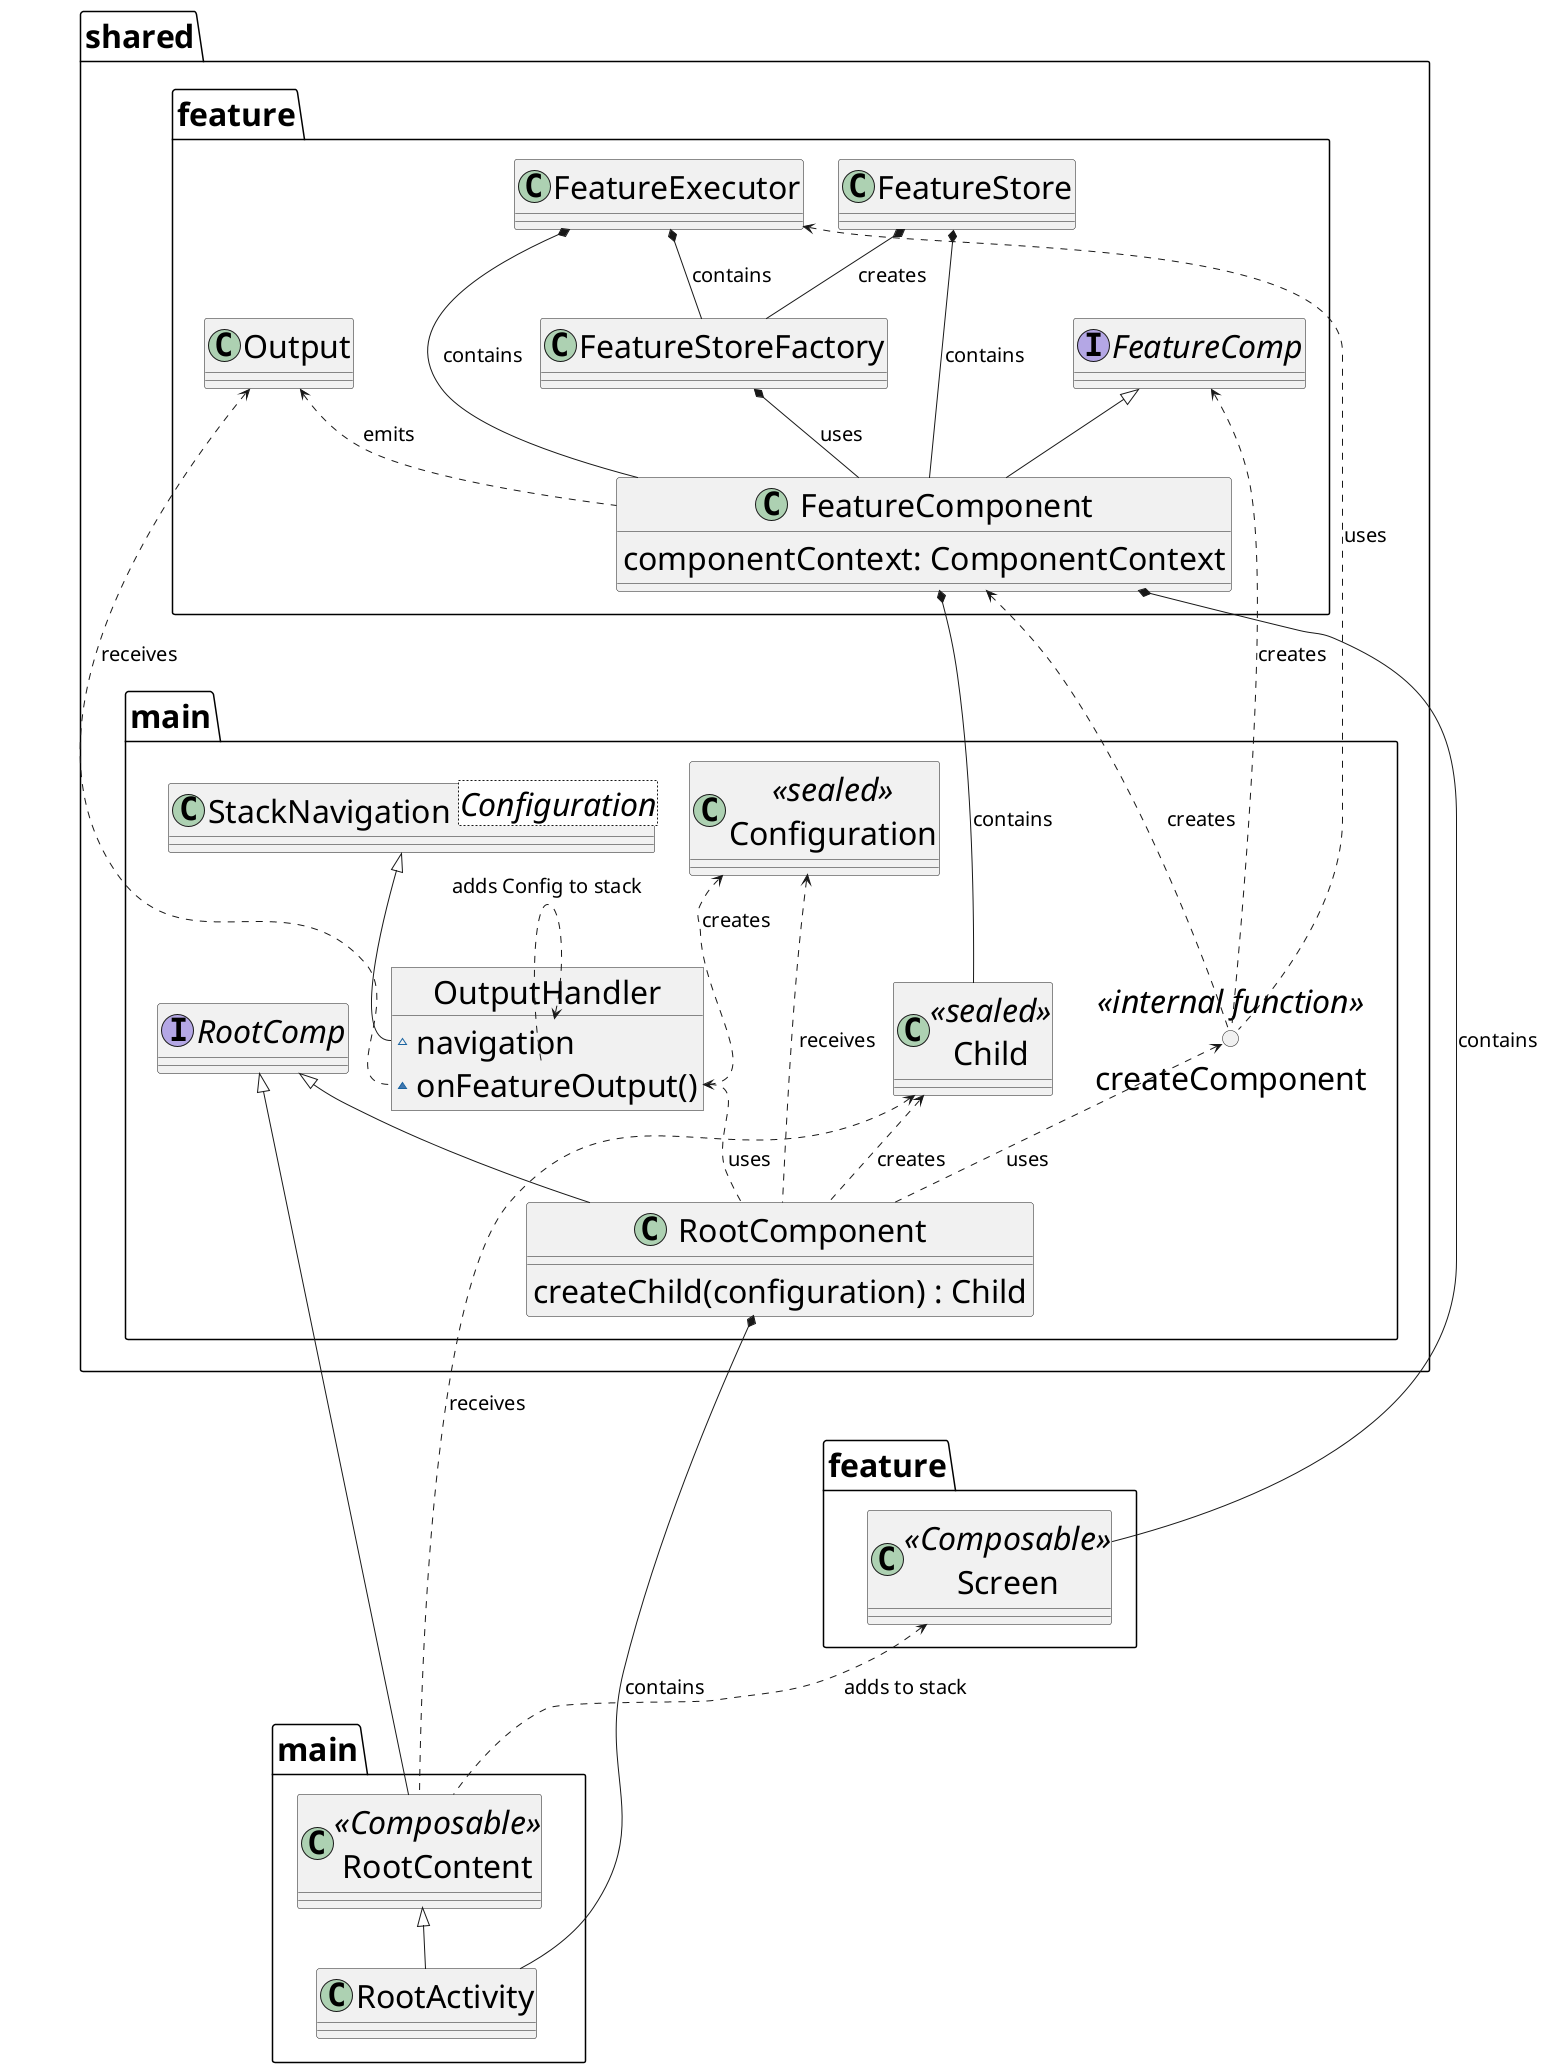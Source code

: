 @startuml
'https://plantuml.com/class-diagram
skinparam defaultFontSize 32
skinparam ArrowFontSize 20

package shared.feature {
	class FeatureStoreFactory
	class FeatureStore
	interface FeatureComp
	class FeatureExecutor
	class FeatureComponent
	class Output
	FeatureComponent : componentContext: ComponentContext
}

package shared.main {
	interface RootComp
	class RootComponent
	RootComponent : createChild(configuration) : Child
	class StackNavigation<Configuration>
	object OutputHandler {
	~ navigation
	~ onFeatureOutput()
	}
	class Child <<sealed>>
	class Configuration <<sealed>>

	circle createComponent <<internal function>>
}

package main {
	class RootActivity
	class RootContent <<Composable>>
}

package feature {
	class Screen <<Composable>>
}

shared.feature <-[hidden]down- shared.main
feature <-[hidden]down- main
shared.main <-[hidden]down- main
RootComponent <-[hidden]down- feature
FeatureComponent <-[hidden]down- Configuration

RootComp <|-- RootComponent
FeatureStore *-- FeatureStoreFactory : creates
FeatureExecutor *-- FeatureStoreFactory : contains
FeatureComponent *-- Child : contains
FeatureComponent *-- Screen : contains
FeatureExecutor *-- FeatureComponent : contains
FeatureStore *-- FeatureComponent : contains
FeatureStoreFactory *-- FeatureComponent : uses
FeatureComp <|-- FeatureComponent
FeatureComp <.. createComponent : creates
FeatureComponent <.. createComponent : creates
FeatureExecutor <.. createComponent : uses
Child <.. RootComponent : creates
Configuration <.. RootComponent : receives
Child <.. RootContent : receives
Output <.. OutputHandler::onFeatureOutput : receives
Output <.. FeatureComponent : emits
Configuration <.. OutputHandler::onFeatureOutput : creates
OutputHandler::onFeatureOutput <.. RootComponent : uses
createComponent <.. RootComponent : uses
OutputHandler::navigation <.. OutputHandler::onFeatureOutput : adds Config to stack
Screen <.. RootContent : adds to stack
RootComp <|-- RootContent
RootComponent *-- RootActivity : contains
RootContent <|-- RootActivity
StackNavigation <|-- OutputHandler::navigation

@enduml